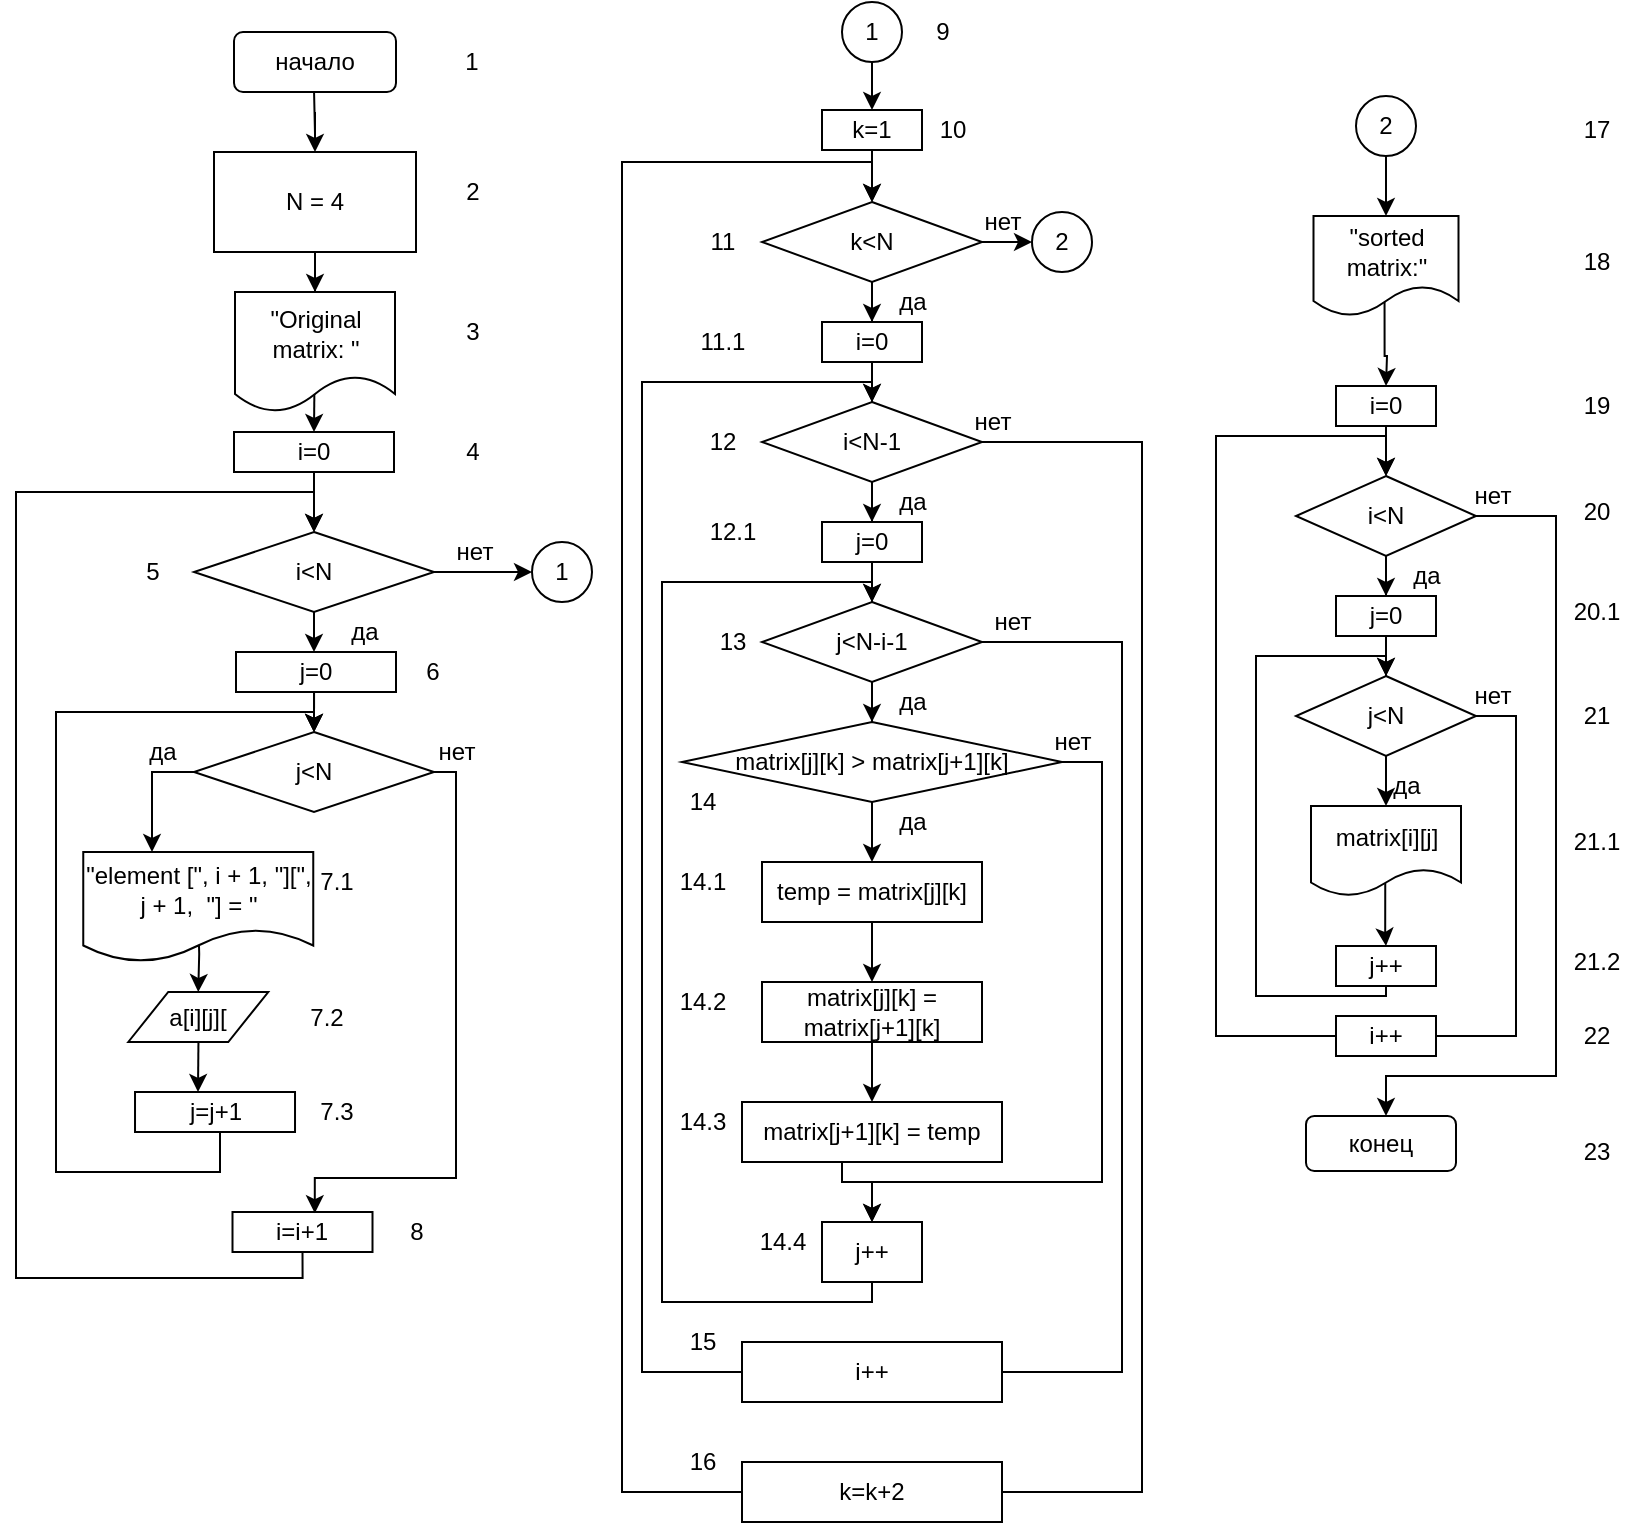<mxfile version="15.9.6" type="github">
  <diagram id="aShKJb1EcJVqntHxSxEi" name="Page-1">
    <mxGraphModel dx="924" dy="872" grid="1" gridSize="10" guides="1" tooltips="1" connect="1" arrows="1" fold="1" page="1" pageScale="1" pageWidth="827" pageHeight="1169" math="0" shadow="0">
      <root>
        <mxCell id="0" />
        <mxCell id="1" parent="0" />
        <mxCell id="8L_f6q-vc3C_Bcib5PFj-7" value="" style="edgeStyle=orthogonalEdgeStyle;rounded=0;orthogonalLoop=1;jettySize=auto;html=1;" parent="1" source="8L_f6q-vc3C_Bcib5PFj-8" target="8L_f6q-vc3C_Bcib5PFj-11" edge="1">
          <mxGeometry relative="1" as="geometry" />
        </mxCell>
        <mxCell id="8L_f6q-vc3C_Bcib5PFj-8" value="i=0" style="whiteSpace=wrap;html=1;rounded=0;" parent="1" vertex="1">
          <mxGeometry x="949" y="215" width="80" height="20" as="geometry" />
        </mxCell>
        <mxCell id="qnYledQh9NX3tpmkD9LS-4" value="" style="edgeStyle=orthogonalEdgeStyle;rounded=0;orthogonalLoop=1;jettySize=auto;html=1;" parent="1" edge="1">
          <mxGeometry relative="1" as="geometry">
            <mxPoint x="989" y="365" as="targetPoint" />
            <mxPoint x="989" y="345" as="sourcePoint" />
          </mxGeometry>
        </mxCell>
        <mxCell id="dGg0gzjNT_DizceMxnT--18" value="" style="edgeStyle=orthogonalEdgeStyle;rounded=0;orthogonalLoop=1;jettySize=auto;html=1;" parent="1" source="8L_f6q-vc3C_Bcib5PFj-11" edge="1">
          <mxGeometry relative="1" as="geometry">
            <mxPoint x="989" y="325" as="targetPoint" />
          </mxGeometry>
        </mxCell>
        <mxCell id="8L_f6q-vc3C_Bcib5PFj-11" value="i&amp;lt;N" style="rhombus;whiteSpace=wrap;html=1;rounded=0;" parent="1" vertex="1">
          <mxGeometry x="929" y="265" width="120" height="40" as="geometry" />
        </mxCell>
        <mxCell id="8L_f6q-vc3C_Bcib5PFj-13" value="" style="edgeStyle=orthogonalEdgeStyle;rounded=0;orthogonalLoop=1;jettySize=auto;html=1;entryX=0.5;entryY=0;entryDx=0;entryDy=0;startArrow=none;exitX=0.5;exitY=1;exitDx=0;exitDy=0;" parent="1" source="8L_f6q-vc3C_Bcib5PFj-18" target="8L_f6q-vc3C_Bcib5PFj-11" edge="1">
          <mxGeometry relative="1" as="geometry">
            <mxPoint x="1009" y="245" as="targetPoint" />
            <Array as="points">
              <mxPoint x="983" y="638" />
              <mxPoint x="840" y="638" />
              <mxPoint x="840" y="245" />
              <mxPoint x="989" y="245" />
            </Array>
            <mxPoint x="984" y="475" as="sourcePoint" />
          </mxGeometry>
        </mxCell>
        <mxCell id="8L_f6q-vc3C_Bcib5PFj-16" value="нет" style="text;html=1;align=center;verticalAlign=middle;resizable=0;points=[];autosize=1;strokeColor=none;fillColor=none;" parent="1" vertex="1">
          <mxGeometry x="1039.5" y="365" width="40" height="20" as="geometry" />
        </mxCell>
        <mxCell id="8L_f6q-vc3C_Bcib5PFj-18" value="i=i+1" style="rounded=0;whiteSpace=wrap;html=1;" parent="1" vertex="1">
          <mxGeometry x="948.25" y="605" width="70" height="20" as="geometry" />
        </mxCell>
        <mxCell id="8L_f6q-vc3C_Bcib5PFj-27" value="" style="edgeStyle=orthogonalEdgeStyle;rounded=0;orthogonalLoop=1;jettySize=auto;html=1;" parent="1" target="8L_f6q-vc3C_Bcib5PFj-28" edge="1">
          <mxGeometry relative="1" as="geometry">
            <mxPoint x="989.029" y="45" as="sourcePoint" />
          </mxGeometry>
        </mxCell>
        <mxCell id="ysKvt91dj6pceFcTKJD--3" value="" style="edgeStyle=orthogonalEdgeStyle;rounded=0;orthogonalLoop=1;jettySize=auto;html=1;exitX=0.496;exitY=0.839;exitDx=0;exitDy=0;exitPerimeter=0;" parent="1" source="8L_f6q-vc3C_Bcib5PFj-26" edge="1">
          <mxGeometry relative="1" as="geometry">
            <mxPoint x="989" y="215" as="targetPoint" />
          </mxGeometry>
        </mxCell>
        <mxCell id="8L_f6q-vc3C_Bcib5PFj-26" value="&quot;Original matrix: &quot;" style="shape=document;whiteSpace=wrap;html=1;boundedLbl=1;" parent="1" vertex="1">
          <mxGeometry x="949.5" y="145" width="80" height="60" as="geometry" />
        </mxCell>
        <mxCell id="ysKvt91dj6pceFcTKJD--2" value="" style="edgeStyle=orthogonalEdgeStyle;rounded=0;orthogonalLoop=1;jettySize=auto;html=1;" parent="1" source="8L_f6q-vc3C_Bcib5PFj-28" target="8L_f6q-vc3C_Bcib5PFj-26" edge="1">
          <mxGeometry relative="1" as="geometry" />
        </mxCell>
        <mxCell id="8L_f6q-vc3C_Bcib5PFj-28" value="N = 4" style="whiteSpace=wrap;html=1;" parent="1" vertex="1">
          <mxGeometry x="939" y="75" width="101" height="50" as="geometry" />
        </mxCell>
        <mxCell id="8L_f6q-vc3C_Bcib5PFj-31" value="начало" style="rounded=1;whiteSpace=wrap;html=1;" parent="1" vertex="1">
          <mxGeometry x="949" y="15" width="81" height="30" as="geometry" />
        </mxCell>
        <mxCell id="ysKvt91dj6pceFcTKJD--5" value="" style="edgeStyle=orthogonalEdgeStyle;rounded=0;orthogonalLoop=1;jettySize=auto;html=1;exitX=0.501;exitY=0.847;exitDx=0;exitDy=0;exitPerimeter=0;" parent="1" edge="1">
          <mxGeometry relative="1" as="geometry">
            <mxPoint x="931" y="545" as="targetPoint" />
            <mxPoint x="931.245" y="517.35" as="sourcePoint" />
          </mxGeometry>
        </mxCell>
        <mxCell id="qnYledQh9NX3tpmkD9LS-13" value="" style="edgeStyle=orthogonalEdgeStyle;rounded=0;orthogonalLoop=1;jettySize=auto;html=1;" parent="1" edge="1">
          <mxGeometry relative="1" as="geometry">
            <mxPoint x="989" y="365" as="targetPoint" />
            <mxPoint x="942" y="565" as="sourcePoint" />
            <Array as="points">
              <mxPoint x="942" y="585" />
              <mxPoint x="860" y="585" />
              <mxPoint x="860" y="355" />
              <mxPoint x="989" y="355" />
            </Array>
          </mxGeometry>
        </mxCell>
        <mxCell id="ysKvt91dj6pceFcTKJD--4" value="" style="edgeStyle=orthogonalEdgeStyle;rounded=0;orthogonalLoop=1;jettySize=auto;html=1;entryX=0.5;entryY=0;entryDx=0;entryDy=0;" parent="1" edge="1" target="BXylcSYM3BCcDGSy9GIC-2">
          <mxGeometry relative="1" as="geometry">
            <mxPoint x="931" y="475" as="targetPoint" />
            <mxPoint x="931.083" y="455" as="sourcePoint" />
          </mxGeometry>
        </mxCell>
        <mxCell id="8L_f6q-vc3C_Bcib5PFj-38" value="да" style="text;html=1;align=center;verticalAlign=middle;resizable=0;points=[];autosize=1;strokeColor=none;fillColor=none;" parent="1" vertex="1">
          <mxGeometry x="999" y="305" width="30" height="20" as="geometry" />
        </mxCell>
        <mxCell id="qnYledQh9NX3tpmkD9LS-12" value="" style="edgeStyle=orthogonalEdgeStyle;rounded=0;orthogonalLoop=1;jettySize=auto;html=1;entryX=0.5;entryY=0;entryDx=0;entryDy=0;entryPerimeter=0;" parent="1" target="qnYledQh9NX3tpmkD9LS-6" edge="1">
          <mxGeometry relative="1" as="geometry">
            <mxPoint x="989.029" y="345" as="sourcePoint" />
          </mxGeometry>
        </mxCell>
        <mxCell id="qnYledQh9NX3tpmkD9LS-7" value="" style="edgeStyle=orthogonalEdgeStyle;rounded=0;orthogonalLoop=1;jettySize=auto;html=1;" parent="1" source="qnYledQh9NX3tpmkD9LS-6" edge="1">
          <mxGeometry relative="1" as="geometry">
            <mxPoint x="908" y="425" as="targetPoint" />
            <Array as="points">
              <mxPoint x="908" y="385" />
              <mxPoint x="908" y="425" />
            </Array>
          </mxGeometry>
        </mxCell>
        <mxCell id="qnYledQh9NX3tpmkD9LS-11" value="" style="edgeStyle=orthogonalEdgeStyle;rounded=0;orthogonalLoop=1;jettySize=auto;html=1;exitX=1;exitY=0.5;exitDx=0;exitDy=0;entryX=0.588;entryY=0.03;entryDx=0;entryDy=0;entryPerimeter=0;" parent="1" source="qnYledQh9NX3tpmkD9LS-6" target="8L_f6q-vc3C_Bcib5PFj-18" edge="1">
          <mxGeometry relative="1" as="geometry">
            <mxPoint x="989" y="601" as="targetPoint" />
            <Array as="points">
              <mxPoint x="1060" y="385" />
              <mxPoint x="1060" y="588" />
              <mxPoint x="989" y="588" />
            </Array>
          </mxGeometry>
        </mxCell>
        <mxCell id="qnYledQh9NX3tpmkD9LS-6" value="j&amp;lt;N" style="rhombus;whiteSpace=wrap;html=1;rounded=0;" parent="1" vertex="1">
          <mxGeometry x="929" y="365" width="120" height="40" as="geometry" />
        </mxCell>
        <mxCell id="qnYledQh9NX3tpmkD9LS-9" value="да" style="text;html=1;align=center;verticalAlign=middle;resizable=0;points=[];autosize=1;strokeColor=none;fillColor=none;" parent="1" vertex="1">
          <mxGeometry x="898.38" y="365" width="30" height="20" as="geometry" />
        </mxCell>
        <mxCell id="qnYledQh9NX3tpmkD9LS-15" value="" style="edgeStyle=orthogonalEdgeStyle;rounded=0;orthogonalLoop=1;jettySize=auto;html=1;exitX=1;exitY=0.5;exitDx=0;exitDy=0;" parent="1" source="8L_f6q-vc3C_Bcib5PFj-11" edge="1">
          <mxGeometry relative="1" as="geometry">
            <mxPoint x="1098" y="285" as="targetPoint" />
          </mxGeometry>
        </mxCell>
        <mxCell id="qnYledQh9NX3tpmkD9LS-10" value="нет" style="text;html=1;align=center;verticalAlign=middle;resizable=0;points=[];autosize=1;strokeColor=none;fillColor=none;" parent="1" vertex="1">
          <mxGeometry x="1049" y="265" width="40" height="20" as="geometry" />
        </mxCell>
        <mxCell id="qnYledQh9NX3tpmkD9LS-17" value="1" style="ellipse;whiteSpace=wrap;html=1;aspect=fixed;" parent="1" vertex="1">
          <mxGeometry x="1098" y="270" width="30" height="30" as="geometry" />
        </mxCell>
        <mxCell id="qnYledQh9NX3tpmkD9LS-32" value="j=j+1" style="whiteSpace=wrap;html=1;" parent="1" vertex="1">
          <mxGeometry x="899.51" y="545" width="80" height="20" as="geometry" />
        </mxCell>
        <mxCell id="IL574nIS1ITczs5gziKt-34" value="" style="edgeStyle=orthogonalEdgeStyle;rounded=0;orthogonalLoop=1;jettySize=auto;html=1;entryX=0.5;entryY=0;entryDx=0;entryDy=0;" parent="1" edge="1">
          <mxGeometry relative="1" as="geometry">
            <mxPoint x="1003.51" y="863" as="targetPoint" />
            <Array as="points">
              <mxPoint x="1003.51" y="1100" />
              <mxPoint x="871.51" y="1100" />
              <mxPoint x="871.51" y="840" />
              <mxPoint x="1003.51" y="840" />
            </Array>
          </mxGeometry>
        </mxCell>
        <mxCell id="dGg0gzjNT_DizceMxnT--4" value="1" style="text;html=1;strokeColor=none;fillColor=none;align=center;verticalAlign=middle;whiteSpace=wrap;rounded=0;" parent="1" vertex="1">
          <mxGeometry x="1038" y="15" width="60" height="30" as="geometry" />
        </mxCell>
        <mxCell id="dGg0gzjNT_DizceMxnT--5" value="2" style="text;html=1;align=center;verticalAlign=middle;resizable=0;points=[];autosize=1;strokeColor=none;fillColor=none;" parent="1" vertex="1">
          <mxGeometry x="1058" y="85" width="20" height="20" as="geometry" />
        </mxCell>
        <mxCell id="dGg0gzjNT_DizceMxnT--6" value="3" style="text;html=1;align=center;verticalAlign=middle;resizable=0;points=[];autosize=1;strokeColor=none;fillColor=none;" parent="1" vertex="1">
          <mxGeometry x="1058" y="155" width="20" height="20" as="geometry" />
        </mxCell>
        <mxCell id="dGg0gzjNT_DizceMxnT--7" value="4" style="text;html=1;align=center;verticalAlign=middle;resizable=0;points=[];autosize=1;strokeColor=none;fillColor=none;" parent="1" vertex="1">
          <mxGeometry x="1058" y="215" width="20" height="20" as="geometry" />
        </mxCell>
        <mxCell id="dGg0gzjNT_DizceMxnT--8" value="5" style="text;html=1;align=center;verticalAlign=middle;resizable=0;points=[];autosize=1;strokeColor=none;fillColor=none;" parent="1" vertex="1">
          <mxGeometry x="898.38" y="275" width="20" height="20" as="geometry" />
        </mxCell>
        <mxCell id="dGg0gzjNT_DizceMxnT--9" value="6" style="text;html=1;align=center;verticalAlign=middle;resizable=0;points=[];autosize=1;strokeColor=none;fillColor=none;" parent="1" vertex="1">
          <mxGeometry x="1038" y="325" width="20" height="20" as="geometry" />
        </mxCell>
        <mxCell id="dGg0gzjNT_DizceMxnT--10" value="7.1" style="text;html=1;align=center;verticalAlign=middle;resizable=0;points=[];autosize=1;strokeColor=none;fillColor=none;" parent="1" vertex="1">
          <mxGeometry x="985" y="430" width="30" height="20" as="geometry" />
        </mxCell>
        <mxCell id="dGg0gzjNT_DizceMxnT--11" value="7.2" style="text;html=1;align=center;verticalAlign=middle;resizable=0;points=[];autosize=1;strokeColor=none;fillColor=none;" parent="1" vertex="1">
          <mxGeometry x="979.51" y="497.5" width="30" height="20" as="geometry" />
        </mxCell>
        <mxCell id="dGg0gzjNT_DizceMxnT--12" value="7.3" style="text;html=1;align=center;verticalAlign=middle;resizable=0;points=[];autosize=1;strokeColor=none;fillColor=none;" parent="1" vertex="1">
          <mxGeometry x="985" y="545" width="30" height="20" as="geometry" />
        </mxCell>
        <mxCell id="dGg0gzjNT_DizceMxnT--15" value="8" style="text;html=1;align=center;verticalAlign=middle;resizable=0;points=[];autosize=1;strokeColor=none;fillColor=none;" parent="1" vertex="1">
          <mxGeometry x="1030" y="605" width="20" height="20" as="geometry" />
        </mxCell>
        <mxCell id="dGg0gzjNT_DizceMxnT--17" value="j=0" style="whiteSpace=wrap;html=1;rounded=0;" parent="1" vertex="1">
          <mxGeometry x="950" y="325" width="80" height="20" as="geometry" />
        </mxCell>
        <mxCell id="wO3dEOBaHigZstkqX0X5-5" value="" style="edgeStyle=orthogonalEdgeStyle;rounded=0;orthogonalLoop=1;jettySize=auto;html=1;" parent="1" source="wO3dEOBaHigZstkqX0X5-1" target="wO3dEOBaHigZstkqX0X5-4" edge="1">
          <mxGeometry relative="1" as="geometry" />
        </mxCell>
        <mxCell id="wO3dEOBaHigZstkqX0X5-1" value="k=1" style="whiteSpace=wrap;html=1;direction=west;" parent="1" vertex="1">
          <mxGeometry x="1243" y="54" width="50" height="20" as="geometry" />
        </mxCell>
        <mxCell id="wO3dEOBaHigZstkqX0X5-3" value="" style="edgeStyle=orthogonalEdgeStyle;rounded=0;orthogonalLoop=1;jettySize=auto;html=1;" parent="1" source="wO3dEOBaHigZstkqX0X5-2" target="wO3dEOBaHigZstkqX0X5-1" edge="1">
          <mxGeometry relative="1" as="geometry" />
        </mxCell>
        <mxCell id="wO3dEOBaHigZstkqX0X5-2" value="1" style="ellipse;whiteSpace=wrap;html=1;aspect=fixed;" parent="1" vertex="1">
          <mxGeometry x="1253" width="30" height="30" as="geometry" />
        </mxCell>
        <mxCell id="wO3dEOBaHigZstkqX0X5-7" value="" style="edgeStyle=orthogonalEdgeStyle;rounded=0;orthogonalLoop=1;jettySize=auto;html=1;entryX=0.5;entryY=1;entryDx=0;entryDy=0;" parent="1" source="wO3dEOBaHigZstkqX0X5-4" target="wO3dEOBaHigZstkqX0X5-8" edge="1">
          <mxGeometry relative="1" as="geometry">
            <mxPoint x="1268" y="210" as="targetPoint" />
          </mxGeometry>
        </mxCell>
        <mxCell id="wO3dEOBaHigZstkqX0X5-32" style="edgeStyle=orthogonalEdgeStyle;rounded=0;orthogonalLoop=1;jettySize=auto;html=1;startArrow=none;" parent="1" source="wO3dEOBaHigZstkqX0X5-33" edge="1">
          <mxGeometry relative="1" as="geometry">
            <mxPoint x="1268" y="100" as="targetPoint" />
            <Array as="points">
              <mxPoint x="1143" y="745" />
              <mxPoint x="1143" y="80" />
              <mxPoint x="1268" y="80" />
            </Array>
          </mxGeometry>
        </mxCell>
        <mxCell id="wO3dEOBaHigZstkqX0X5-44" value="" style="edgeStyle=orthogonalEdgeStyle;rounded=0;orthogonalLoop=1;jettySize=auto;html=1;" parent="1" source="wO3dEOBaHigZstkqX0X5-4" edge="1">
          <mxGeometry relative="1" as="geometry">
            <mxPoint x="1348" y="120" as="targetPoint" />
          </mxGeometry>
        </mxCell>
        <mxCell id="wO3dEOBaHigZstkqX0X5-4" value="k&amp;lt;N" style="rhombus;whiteSpace=wrap;html=1;" parent="1" vertex="1">
          <mxGeometry x="1213" y="100" width="110" height="40" as="geometry" />
        </mxCell>
        <mxCell id="wO3dEOBaHigZstkqX0X5-11" value="" style="edgeStyle=orthogonalEdgeStyle;rounded=0;orthogonalLoop=1;jettySize=auto;html=1;entryX=0.5;entryY=0;entryDx=0;entryDy=0;" parent="1" source="wO3dEOBaHigZstkqX0X5-8" target="wO3dEOBaHigZstkqX0X5-10" edge="1">
          <mxGeometry relative="1" as="geometry">
            <mxPoint x="1268" y="220" as="targetPoint" />
          </mxGeometry>
        </mxCell>
        <mxCell id="wO3dEOBaHigZstkqX0X5-8" value="i=0" style="whiteSpace=wrap;html=1;direction=west;" parent="1" vertex="1">
          <mxGeometry x="1243" y="160" width="50" height="20" as="geometry" />
        </mxCell>
        <mxCell id="wO3dEOBaHigZstkqX0X5-13" value="" style="edgeStyle=orthogonalEdgeStyle;rounded=0;orthogonalLoop=1;jettySize=auto;html=1;" parent="1" source="wO3dEOBaHigZstkqX0X5-10" target="wO3dEOBaHigZstkqX0X5-12" edge="1">
          <mxGeometry relative="1" as="geometry" />
        </mxCell>
        <mxCell id="wO3dEOBaHigZstkqX0X5-29" style="edgeStyle=orthogonalEdgeStyle;rounded=0;orthogonalLoop=1;jettySize=auto;html=1;startArrow=none;" parent="1" source="wO3dEOBaHigZstkqX0X5-30" edge="1">
          <mxGeometry relative="1" as="geometry">
            <mxPoint x="1268" y="200" as="targetPoint" />
            <Array as="points">
              <mxPoint x="1153" y="685" />
              <mxPoint x="1153" y="190" />
              <mxPoint x="1268" y="190" />
            </Array>
          </mxGeometry>
        </mxCell>
        <mxCell id="wO3dEOBaHigZstkqX0X5-10" value="i&amp;lt;N-1" style="rhombus;whiteSpace=wrap;html=1;" parent="1" vertex="1">
          <mxGeometry x="1213" y="200" width="110" height="40" as="geometry" />
        </mxCell>
        <mxCell id="wO3dEOBaHigZstkqX0X5-15" value="" style="edgeStyle=orthogonalEdgeStyle;rounded=0;orthogonalLoop=1;jettySize=auto;html=1;" parent="1" source="wO3dEOBaHigZstkqX0X5-12" target="wO3dEOBaHigZstkqX0X5-14" edge="1">
          <mxGeometry relative="1" as="geometry" />
        </mxCell>
        <mxCell id="wO3dEOBaHigZstkqX0X5-12" value="j=0" style="whiteSpace=wrap;html=1;" parent="1" vertex="1">
          <mxGeometry x="1243" y="260" width="50" height="20" as="geometry" />
        </mxCell>
        <mxCell id="wO3dEOBaHigZstkqX0X5-17" value="" style="edgeStyle=orthogonalEdgeStyle;rounded=0;orthogonalLoop=1;jettySize=auto;html=1;" parent="1" source="wO3dEOBaHigZstkqX0X5-14" target="wO3dEOBaHigZstkqX0X5-16" edge="1">
          <mxGeometry relative="1" as="geometry" />
        </mxCell>
        <mxCell id="wO3dEOBaHigZstkqX0X5-14" value="j&amp;lt;N-i-1" style="rhombus;whiteSpace=wrap;html=1;" parent="1" vertex="1">
          <mxGeometry x="1213" y="300" width="110" height="40" as="geometry" />
        </mxCell>
        <mxCell id="wO3dEOBaHigZstkqX0X5-19" value="" style="edgeStyle=orthogonalEdgeStyle;rounded=0;orthogonalLoop=1;jettySize=auto;html=1;" parent="1" source="wO3dEOBaHigZstkqX0X5-16" target="wO3dEOBaHigZstkqX0X5-18" edge="1">
          <mxGeometry relative="1" as="geometry" />
        </mxCell>
        <mxCell id="wO3dEOBaHigZstkqX0X5-39" style="edgeStyle=orthogonalEdgeStyle;rounded=0;orthogonalLoop=1;jettySize=auto;html=1;entryX=0.5;entryY=0;entryDx=0;entryDy=0;" parent="1" source="wO3dEOBaHigZstkqX0X5-16" target="wO3dEOBaHigZstkqX0X5-27" edge="1">
          <mxGeometry relative="1" as="geometry">
            <mxPoint x="1268" y="600" as="targetPoint" />
            <Array as="points">
              <mxPoint x="1383" y="380" />
              <mxPoint x="1383" y="590" />
              <mxPoint x="1268" y="590" />
            </Array>
          </mxGeometry>
        </mxCell>
        <mxCell id="wO3dEOBaHigZstkqX0X5-16" value="matrix[j][k] &amp;gt; matrix[j+1][k]" style="rhombus;whiteSpace=wrap;html=1;" parent="1" vertex="1">
          <mxGeometry x="1173" y="360" width="190" height="40" as="geometry" />
        </mxCell>
        <mxCell id="wO3dEOBaHigZstkqX0X5-21" value="" style="edgeStyle=orthogonalEdgeStyle;rounded=0;orthogonalLoop=1;jettySize=auto;html=1;" parent="1" source="wO3dEOBaHigZstkqX0X5-18" target="wO3dEOBaHigZstkqX0X5-20" edge="1">
          <mxGeometry relative="1" as="geometry" />
        </mxCell>
        <mxCell id="wO3dEOBaHigZstkqX0X5-18" value="temp = matrix[j][k]" style="whiteSpace=wrap;html=1;" parent="1" vertex="1">
          <mxGeometry x="1213" y="430" width="110" height="30" as="geometry" />
        </mxCell>
        <mxCell id="wO3dEOBaHigZstkqX0X5-23" value="" style="edgeStyle=orthogonalEdgeStyle;rounded=0;orthogonalLoop=1;jettySize=auto;html=1;" parent="1" source="wO3dEOBaHigZstkqX0X5-20" target="wO3dEOBaHigZstkqX0X5-22" edge="1">
          <mxGeometry relative="1" as="geometry" />
        </mxCell>
        <mxCell id="wO3dEOBaHigZstkqX0X5-20" value="matrix[j][k] = matrix[j+1][k]" style="whiteSpace=wrap;html=1;" parent="1" vertex="1">
          <mxGeometry x="1213" y="490" width="110" height="30" as="geometry" />
        </mxCell>
        <mxCell id="wO3dEOBaHigZstkqX0X5-25" value="" style="edgeStyle=orthogonalEdgeStyle;rounded=0;orthogonalLoop=1;jettySize=auto;html=1;entryX=0.5;entryY=0;entryDx=0;entryDy=0;" parent="1" target="wO3dEOBaHigZstkqX0X5-14" edge="1">
          <mxGeometry relative="1" as="geometry">
            <mxPoint x="1268" y="640" as="sourcePoint" />
            <mxPoint x="1113" y="290" as="targetPoint" />
            <Array as="points">
              <mxPoint x="1268" y="650" />
              <mxPoint x="1163" y="650" />
              <mxPoint x="1163" y="290" />
              <mxPoint x="1268" y="290" />
            </Array>
          </mxGeometry>
        </mxCell>
        <mxCell id="wO3dEOBaHigZstkqX0X5-28" value="" style="edgeStyle=orthogonalEdgeStyle;rounded=0;orthogonalLoop=1;jettySize=auto;html=1;" parent="1" source="wO3dEOBaHigZstkqX0X5-22" target="wO3dEOBaHigZstkqX0X5-27" edge="1">
          <mxGeometry relative="1" as="geometry">
            <Array as="points">
              <mxPoint x="1253" y="590" />
              <mxPoint x="1268" y="590" />
            </Array>
          </mxGeometry>
        </mxCell>
        <mxCell id="wO3dEOBaHigZstkqX0X5-22" value="matrix[j+1][k] = temp" style="whiteSpace=wrap;html=1;" parent="1" vertex="1">
          <mxGeometry x="1203" y="550" width="130" height="30" as="geometry" />
        </mxCell>
        <mxCell id="wO3dEOBaHigZstkqX0X5-27" value="j++" style="whiteSpace=wrap;html=1;" parent="1" vertex="1">
          <mxGeometry x="1243" y="610" width="50" height="30" as="geometry" />
        </mxCell>
        <mxCell id="wO3dEOBaHigZstkqX0X5-30" value="i++" style="whiteSpace=wrap;html=1;" parent="1" vertex="1">
          <mxGeometry x="1203" y="670" width="130" height="30" as="geometry" />
        </mxCell>
        <mxCell id="wO3dEOBaHigZstkqX0X5-31" value="" style="edgeStyle=orthogonalEdgeStyle;rounded=0;orthogonalLoop=1;jettySize=auto;html=1;endArrow=none;entryX=1;entryY=0.5;entryDx=0;entryDy=0;" parent="1" target="wO3dEOBaHigZstkqX0X5-30" edge="1">
          <mxGeometry relative="1" as="geometry">
            <mxPoint x="1268" y="160" as="targetPoint" />
            <mxPoint x="1323" y="320" as="sourcePoint" />
            <Array as="points">
              <mxPoint x="1393" y="320" />
              <mxPoint x="1393" y="685" />
            </Array>
          </mxGeometry>
        </mxCell>
        <mxCell id="wO3dEOBaHigZstkqX0X5-33" value="k=k+2" style="whiteSpace=wrap;html=1;" parent="1" vertex="1">
          <mxGeometry x="1203" y="730" width="130" height="30" as="geometry" />
        </mxCell>
        <mxCell id="wO3dEOBaHigZstkqX0X5-34" value="" style="edgeStyle=orthogonalEdgeStyle;rounded=0;orthogonalLoop=1;jettySize=auto;html=1;endArrow=none;entryX=1;entryY=0.5;entryDx=0;entryDy=0;" parent="1" target="wO3dEOBaHigZstkqX0X5-33" edge="1">
          <mxGeometry relative="1" as="geometry">
            <mxPoint x="1268" y="100" as="targetPoint" />
            <mxPoint x="1323" y="220" as="sourcePoint" />
            <Array as="points">
              <mxPoint x="1403" y="220" />
              <mxPoint x="1403" y="745" />
            </Array>
          </mxGeometry>
        </mxCell>
        <mxCell id="wO3dEOBaHigZstkqX0X5-35" value="да" style="text;html=1;align=center;verticalAlign=middle;resizable=0;points=[];autosize=1;strokeColor=none;fillColor=none;" parent="1" vertex="1">
          <mxGeometry x="1273" y="140" width="30" height="20" as="geometry" />
        </mxCell>
        <mxCell id="wO3dEOBaHigZstkqX0X5-36" value="да" style="text;html=1;align=center;verticalAlign=middle;resizable=0;points=[];autosize=1;strokeColor=none;fillColor=none;" parent="1" vertex="1">
          <mxGeometry x="1273" y="340" width="30" height="20" as="geometry" />
        </mxCell>
        <mxCell id="wO3dEOBaHigZstkqX0X5-37" value="да" style="text;html=1;align=center;verticalAlign=middle;resizable=0;points=[];autosize=1;strokeColor=none;fillColor=none;" parent="1" vertex="1">
          <mxGeometry x="1273" y="240" width="30" height="20" as="geometry" />
        </mxCell>
        <mxCell id="wO3dEOBaHigZstkqX0X5-38" value="да" style="text;html=1;align=center;verticalAlign=middle;resizable=0;points=[];autosize=1;strokeColor=none;fillColor=none;" parent="1" vertex="1">
          <mxGeometry x="1273" y="400" width="30" height="20" as="geometry" />
        </mxCell>
        <mxCell id="wO3dEOBaHigZstkqX0X5-40" value="нет" style="text;html=1;align=center;verticalAlign=middle;resizable=0;points=[];autosize=1;strokeColor=none;fillColor=none;" parent="1" vertex="1">
          <mxGeometry x="1353" y="360" width="30" height="20" as="geometry" />
        </mxCell>
        <mxCell id="wO3dEOBaHigZstkqX0X5-41" value="нет" style="text;html=1;align=center;verticalAlign=middle;resizable=0;points=[];autosize=1;strokeColor=none;fillColor=none;" parent="1" vertex="1">
          <mxGeometry x="1323" y="300" width="30" height="20" as="geometry" />
        </mxCell>
        <mxCell id="wO3dEOBaHigZstkqX0X5-42" value="нет" style="text;html=1;align=center;verticalAlign=middle;resizable=0;points=[];autosize=1;strokeColor=none;fillColor=none;" parent="1" vertex="1">
          <mxGeometry x="1313" y="200" width="30" height="20" as="geometry" />
        </mxCell>
        <mxCell id="wO3dEOBaHigZstkqX0X5-45" value="нет" style="text;html=1;align=center;verticalAlign=middle;resizable=0;points=[];autosize=1;strokeColor=none;fillColor=none;" parent="1" vertex="1">
          <mxGeometry x="1318" y="100" width="30" height="20" as="geometry" />
        </mxCell>
        <mxCell id="wO3dEOBaHigZstkqX0X5-46" value="9" style="text;html=1;align=center;verticalAlign=middle;resizable=0;points=[];autosize=1;strokeColor=none;fillColor=none;" parent="1" vertex="1">
          <mxGeometry x="1293" y="5" width="20" height="20" as="geometry" />
        </mxCell>
        <mxCell id="wO3dEOBaHigZstkqX0X5-47" value="10" style="text;html=1;align=center;verticalAlign=middle;resizable=0;points=[];autosize=1;strokeColor=none;fillColor=none;" parent="1" vertex="1">
          <mxGeometry x="1293" y="54" width="30" height="20" as="geometry" />
        </mxCell>
        <mxCell id="wO3dEOBaHigZstkqX0X5-48" value="11" style="text;html=1;align=center;verticalAlign=middle;resizable=0;points=[];autosize=1;strokeColor=none;fillColor=none;" parent="1" vertex="1">
          <mxGeometry x="1178" y="110" width="30" height="20" as="geometry" />
        </mxCell>
        <mxCell id="wO3dEOBaHigZstkqX0X5-49" value="11.1" style="text;html=1;align=center;verticalAlign=middle;resizable=0;points=[];autosize=1;strokeColor=none;fillColor=none;" parent="1" vertex="1">
          <mxGeometry x="1173" y="160" width="40" height="20" as="geometry" />
        </mxCell>
        <mxCell id="wO3dEOBaHigZstkqX0X5-50" value="12" style="text;html=1;align=center;verticalAlign=middle;resizable=0;points=[];autosize=1;strokeColor=none;fillColor=none;" parent="1" vertex="1">
          <mxGeometry x="1178" y="210" width="30" height="20" as="geometry" />
        </mxCell>
        <mxCell id="wO3dEOBaHigZstkqX0X5-51" value="12.1" style="text;html=1;align=center;verticalAlign=middle;resizable=0;points=[];autosize=1;strokeColor=none;fillColor=none;" parent="1" vertex="1">
          <mxGeometry x="1178" y="255" width="40" height="20" as="geometry" />
        </mxCell>
        <mxCell id="wO3dEOBaHigZstkqX0X5-52" value="13" style="text;html=1;align=center;verticalAlign=middle;resizable=0;points=[];autosize=1;strokeColor=none;fillColor=none;" parent="1" vertex="1">
          <mxGeometry x="1183" y="310" width="30" height="20" as="geometry" />
        </mxCell>
        <mxCell id="wO3dEOBaHigZstkqX0X5-53" value="14" style="text;html=1;align=center;verticalAlign=middle;resizable=0;points=[];autosize=1;strokeColor=none;fillColor=none;" parent="1" vertex="1">
          <mxGeometry x="1168" y="390" width="30" height="20" as="geometry" />
        </mxCell>
        <mxCell id="wO3dEOBaHigZstkqX0X5-54" value="14.1" style="text;html=1;align=center;verticalAlign=middle;resizable=0;points=[];autosize=1;strokeColor=none;fillColor=none;" parent="1" vertex="1">
          <mxGeometry x="1163" y="430" width="40" height="20" as="geometry" />
        </mxCell>
        <mxCell id="wO3dEOBaHigZstkqX0X5-55" value="14.2" style="text;html=1;align=center;verticalAlign=middle;resizable=0;points=[];autosize=1;strokeColor=none;fillColor=none;" parent="1" vertex="1">
          <mxGeometry x="1163" y="490" width="40" height="20" as="geometry" />
        </mxCell>
        <mxCell id="wO3dEOBaHigZstkqX0X5-56" value="14.3" style="text;html=1;align=center;verticalAlign=middle;resizable=0;points=[];autosize=1;strokeColor=none;fillColor=none;" parent="1" vertex="1">
          <mxGeometry x="1163" y="550" width="40" height="20" as="geometry" />
        </mxCell>
        <mxCell id="wO3dEOBaHigZstkqX0X5-57" value="14.4" style="text;html=1;align=center;verticalAlign=middle;resizable=0;points=[];autosize=1;strokeColor=none;fillColor=none;" parent="1" vertex="1">
          <mxGeometry x="1203" y="610" width="40" height="20" as="geometry" />
        </mxCell>
        <mxCell id="wO3dEOBaHigZstkqX0X5-58" value="15" style="text;html=1;align=center;verticalAlign=middle;resizable=0;points=[];autosize=1;strokeColor=none;fillColor=none;" parent="1" vertex="1">
          <mxGeometry x="1168" y="660" width="30" height="20" as="geometry" />
        </mxCell>
        <mxCell id="wO3dEOBaHigZstkqX0X5-59" value="16" style="text;html=1;align=center;verticalAlign=middle;resizable=0;points=[];autosize=1;strokeColor=none;fillColor=none;" parent="1" vertex="1">
          <mxGeometry x="1168" y="720" width="30" height="20" as="geometry" />
        </mxCell>
        <mxCell id="wO3dEOBaHigZstkqX0X5-62" value="2" style="ellipse;whiteSpace=wrap;html=1;aspect=fixed;" parent="1" vertex="1">
          <mxGeometry x="1348" y="105" width="30" height="30" as="geometry" />
        </mxCell>
        <mxCell id="wO3dEOBaHigZstkqX0X5-65" value="" style="edgeStyle=orthogonalEdgeStyle;rounded=0;orthogonalLoop=1;jettySize=auto;html=1;entryX=0.5;entryY=0;entryDx=0;entryDy=0;" parent="1" source="wO3dEOBaHigZstkqX0X5-63" target="wO3dEOBaHigZstkqX0X5-66" edge="1">
          <mxGeometry relative="1" as="geometry">
            <mxPoint x="1525" y="142" as="targetPoint" />
          </mxGeometry>
        </mxCell>
        <mxCell id="wO3dEOBaHigZstkqX0X5-63" value="2" style="ellipse;whiteSpace=wrap;html=1;aspect=fixed;" parent="1" vertex="1">
          <mxGeometry x="1510" y="47" width="30" height="30" as="geometry" />
        </mxCell>
        <mxCell id="wO3dEOBaHigZstkqX0X5-68" value="" style="edgeStyle=orthogonalEdgeStyle;rounded=0;orthogonalLoop=1;jettySize=auto;html=1;exitX=0.49;exitY=0.843;exitDx=0;exitDy=0;exitPerimeter=0;" parent="1" source="wO3dEOBaHigZstkqX0X5-66" edge="1">
          <mxGeometry relative="1" as="geometry">
            <mxPoint x="1525" y="192" as="targetPoint" />
          </mxGeometry>
        </mxCell>
        <mxCell id="wO3dEOBaHigZstkqX0X5-66" value="&quot;sorted matrix:&quot;" style="shape=document;whiteSpace=wrap;html=1;boundedLbl=1;" parent="1" vertex="1">
          <mxGeometry x="1488.75" y="107" width="72.5" height="50" as="geometry" />
        </mxCell>
        <mxCell id="wO3dEOBaHigZstkqX0X5-71" value="" style="edgeStyle=orthogonalEdgeStyle;rounded=0;orthogonalLoop=1;jettySize=auto;html=1;" parent="1" source="wO3dEOBaHigZstkqX0X5-69" target="wO3dEOBaHigZstkqX0X5-70" edge="1">
          <mxGeometry relative="1" as="geometry" />
        </mxCell>
        <mxCell id="wO3dEOBaHigZstkqX0X5-69" value="i=0" style="whiteSpace=wrap;html=1;direction=west;" parent="1" vertex="1">
          <mxGeometry x="1500" y="192" width="50" height="20" as="geometry" />
        </mxCell>
        <mxCell id="wO3dEOBaHigZstkqX0X5-73" value="" style="edgeStyle=orthogonalEdgeStyle;rounded=0;orthogonalLoop=1;jettySize=auto;html=1;entryX=0.5;entryY=1;entryDx=0;entryDy=0;" parent="1" source="wO3dEOBaHigZstkqX0X5-70" target="wO3dEOBaHigZstkqX0X5-74" edge="1">
          <mxGeometry relative="1" as="geometry">
            <mxPoint x="1525" y="347" as="targetPoint" />
          </mxGeometry>
        </mxCell>
        <mxCell id="wO3dEOBaHigZstkqX0X5-80" style="edgeStyle=orthogonalEdgeStyle;rounded=0;orthogonalLoop=1;jettySize=auto;html=1;" parent="1" source="wO3dEOBaHigZstkqX0X5-70" target="wO3dEOBaHigZstkqX0X5-91" edge="1">
          <mxGeometry relative="1" as="geometry">
            <mxPoint x="1530" y="587" as="targetPoint" />
            <Array as="points">
              <mxPoint x="1610" y="257" />
              <mxPoint x="1610" y="537" />
              <mxPoint x="1525" y="537" />
            </Array>
          </mxGeometry>
        </mxCell>
        <mxCell id="wO3dEOBaHigZstkqX0X5-70" value="i&amp;lt;N" style="rhombus;whiteSpace=wrap;html=1;" parent="1" vertex="1">
          <mxGeometry x="1480" y="237" width="90" height="40" as="geometry" />
        </mxCell>
        <mxCell id="wO3dEOBaHigZstkqX0X5-77" value="" style="edgeStyle=orthogonalEdgeStyle;rounded=0;orthogonalLoop=1;jettySize=auto;html=1;" parent="1" source="wO3dEOBaHigZstkqX0X5-74" target="wO3dEOBaHigZstkqX0X5-76" edge="1">
          <mxGeometry relative="1" as="geometry" />
        </mxCell>
        <mxCell id="wO3dEOBaHigZstkqX0X5-74" value="j=0" style="whiteSpace=wrap;html=1;direction=west;" parent="1" vertex="1">
          <mxGeometry x="1500" y="297" width="50" height="20" as="geometry" />
        </mxCell>
        <mxCell id="wO3dEOBaHigZstkqX0X5-79" value="" style="edgeStyle=orthogonalEdgeStyle;rounded=0;orthogonalLoop=1;jettySize=auto;html=1;" parent="1" source="wO3dEOBaHigZstkqX0X5-76" target="wO3dEOBaHigZstkqX0X5-78" edge="1">
          <mxGeometry relative="1" as="geometry" />
        </mxCell>
        <mxCell id="wO3dEOBaHigZstkqX0X5-81" style="edgeStyle=orthogonalEdgeStyle;rounded=0;orthogonalLoop=1;jettySize=auto;html=1;entryX=0.5;entryY=0;entryDx=0;entryDy=0;startArrow=none;" parent="1" source="wO3dEOBaHigZstkqX0X5-89" target="wO3dEOBaHigZstkqX0X5-70" edge="1">
          <mxGeometry relative="1" as="geometry">
            <mxPoint x="1550" y="227" as="targetPoint" />
            <Array as="points">
              <mxPoint x="1440" y="517" />
              <mxPoint x="1440" y="217" />
              <mxPoint x="1525" y="217" />
            </Array>
          </mxGeometry>
        </mxCell>
        <mxCell id="wO3dEOBaHigZstkqX0X5-76" value="j&amp;lt;N" style="rhombus;whiteSpace=wrap;html=1;" parent="1" vertex="1">
          <mxGeometry x="1480" y="337" width="90" height="40" as="geometry" />
        </mxCell>
        <mxCell id="wO3dEOBaHigZstkqX0X5-82" style="edgeStyle=orthogonalEdgeStyle;rounded=0;orthogonalLoop=1;jettySize=auto;html=1;entryX=0.5;entryY=0;entryDx=0;entryDy=0;exitX=0.5;exitY=1;exitDx=0;exitDy=0;" parent="1" source="wO3dEOBaHigZstkqX0X5-83" target="wO3dEOBaHigZstkqX0X5-76" edge="1">
          <mxGeometry relative="1" as="geometry">
            <mxPoint x="1525" y="297" as="targetPoint" />
            <mxPoint x="1525" y="497" as="sourcePoint" />
            <Array as="points">
              <mxPoint x="1525" y="497" />
              <mxPoint x="1460" y="497" />
              <mxPoint x="1460" y="327" />
              <mxPoint x="1525" y="327" />
            </Array>
          </mxGeometry>
        </mxCell>
        <mxCell id="wO3dEOBaHigZstkqX0X5-84" value="" style="edgeStyle=orthogonalEdgeStyle;rounded=0;orthogonalLoop=1;jettySize=auto;html=1;exitX=0.495;exitY=0.853;exitDx=0;exitDy=0;exitPerimeter=0;" parent="1" source="wO3dEOBaHigZstkqX0X5-78" target="wO3dEOBaHigZstkqX0X5-83" edge="1">
          <mxGeometry relative="1" as="geometry" />
        </mxCell>
        <mxCell id="wO3dEOBaHigZstkqX0X5-78" value="matrix[i][j]" style="shape=document;whiteSpace=wrap;html=1;boundedLbl=1;" parent="1" vertex="1">
          <mxGeometry x="1487.5" y="402" width="75" height="45" as="geometry" />
        </mxCell>
        <mxCell id="wO3dEOBaHigZstkqX0X5-83" value="j++" style="whiteSpace=wrap;html=1;" parent="1" vertex="1">
          <mxGeometry x="1500" y="472" width="50" height="20" as="geometry" />
        </mxCell>
        <mxCell id="wO3dEOBaHigZstkqX0X5-85" value="да" style="text;html=1;align=center;verticalAlign=middle;resizable=0;points=[];autosize=1;strokeColor=none;fillColor=none;" parent="1" vertex="1">
          <mxGeometry x="1530" y="277" width="30" height="20" as="geometry" />
        </mxCell>
        <mxCell id="wO3dEOBaHigZstkqX0X5-86" value="да" style="text;html=1;align=center;verticalAlign=middle;resizable=0;points=[];autosize=1;strokeColor=none;fillColor=none;" parent="1" vertex="1">
          <mxGeometry x="1520" y="382" width="30" height="20" as="geometry" />
        </mxCell>
        <mxCell id="wO3dEOBaHigZstkqX0X5-87" value="нет" style="text;html=1;align=center;verticalAlign=middle;resizable=0;points=[];autosize=1;strokeColor=none;fillColor=none;" parent="1" vertex="1">
          <mxGeometry x="1562.5" y="337" width="30" height="20" as="geometry" />
        </mxCell>
        <mxCell id="wO3dEOBaHigZstkqX0X5-88" value="нет" style="text;html=1;align=center;verticalAlign=middle;resizable=0;points=[];autosize=1;strokeColor=none;fillColor=none;" parent="1" vertex="1">
          <mxGeometry x="1562.5" y="237" width="30" height="20" as="geometry" />
        </mxCell>
        <mxCell id="wO3dEOBaHigZstkqX0X5-89" value="i++" style="whiteSpace=wrap;html=1;" parent="1" vertex="1">
          <mxGeometry x="1500" y="507" width="50" height="20" as="geometry" />
        </mxCell>
        <mxCell id="wO3dEOBaHigZstkqX0X5-90" value="" style="edgeStyle=orthogonalEdgeStyle;rounded=0;orthogonalLoop=1;jettySize=auto;html=1;endArrow=none;" parent="1" source="wO3dEOBaHigZstkqX0X5-76" edge="1">
          <mxGeometry relative="1" as="geometry">
            <mxPoint x="1550" y="517" as="targetPoint" />
            <mxPoint x="1570" y="357" as="sourcePoint" />
            <Array as="points">
              <mxPoint x="1590" y="357" />
              <mxPoint x="1590" y="517" />
            </Array>
          </mxGeometry>
        </mxCell>
        <mxCell id="wO3dEOBaHigZstkqX0X5-91" value="конец" style="rounded=1;whiteSpace=wrap;html=1;" parent="1" vertex="1">
          <mxGeometry x="1485" y="557" width="75" height="27.5" as="geometry" />
        </mxCell>
        <mxCell id="wO3dEOBaHigZstkqX0X5-92" value="17" style="text;html=1;align=center;verticalAlign=middle;resizable=0;points=[];autosize=1;strokeColor=none;fillColor=none;" parent="1" vertex="1">
          <mxGeometry x="1615" y="54" width="30" height="20" as="geometry" />
        </mxCell>
        <mxCell id="wO3dEOBaHigZstkqX0X5-93" value="18" style="text;html=1;align=center;verticalAlign=middle;resizable=0;points=[];autosize=1;strokeColor=none;fillColor=none;" parent="1" vertex="1">
          <mxGeometry x="1615" y="120" width="30" height="20" as="geometry" />
        </mxCell>
        <mxCell id="wO3dEOBaHigZstkqX0X5-94" value="19" style="text;html=1;align=center;verticalAlign=middle;resizable=0;points=[];autosize=1;strokeColor=none;fillColor=none;" parent="1" vertex="1">
          <mxGeometry x="1615" y="192" width="30" height="20" as="geometry" />
        </mxCell>
        <mxCell id="wO3dEOBaHigZstkqX0X5-95" value="20" style="text;html=1;align=center;verticalAlign=middle;resizable=0;points=[];autosize=1;strokeColor=none;fillColor=none;" parent="1" vertex="1">
          <mxGeometry x="1615" y="245" width="30" height="20" as="geometry" />
        </mxCell>
        <mxCell id="wO3dEOBaHigZstkqX0X5-96" value="20.1" style="text;html=1;align=center;verticalAlign=middle;resizable=0;points=[];autosize=1;strokeColor=none;fillColor=none;" parent="1" vertex="1">
          <mxGeometry x="1610" y="295" width="40" height="20" as="geometry" />
        </mxCell>
        <mxCell id="wO3dEOBaHigZstkqX0X5-97" value="21" style="text;html=1;align=center;verticalAlign=middle;resizable=0;points=[];autosize=1;strokeColor=none;fillColor=none;" parent="1" vertex="1">
          <mxGeometry x="1615" y="347" width="30" height="20" as="geometry" />
        </mxCell>
        <mxCell id="wO3dEOBaHigZstkqX0X5-98" value="21.1" style="text;html=1;align=center;verticalAlign=middle;resizable=0;points=[];autosize=1;strokeColor=none;fillColor=none;" parent="1" vertex="1">
          <mxGeometry x="1610" y="410" width="40" height="20" as="geometry" />
        </mxCell>
        <mxCell id="wO3dEOBaHigZstkqX0X5-99" value="21.2" style="text;html=1;align=center;verticalAlign=middle;resizable=0;points=[];autosize=1;strokeColor=none;fillColor=none;" parent="1" vertex="1">
          <mxGeometry x="1610" y="470" width="40" height="20" as="geometry" />
        </mxCell>
        <mxCell id="wO3dEOBaHigZstkqX0X5-100" value="22" style="text;html=1;align=center;verticalAlign=middle;resizable=0;points=[];autosize=1;strokeColor=none;fillColor=none;" parent="1" vertex="1">
          <mxGeometry x="1615" y="507" width="30" height="20" as="geometry" />
        </mxCell>
        <mxCell id="wO3dEOBaHigZstkqX0X5-101" value="23" style="text;html=1;align=center;verticalAlign=middle;resizable=0;points=[];autosize=1;strokeColor=none;fillColor=none;" parent="1" vertex="1">
          <mxGeometry x="1615" y="565" width="30" height="20" as="geometry" />
        </mxCell>
        <mxCell id="BXylcSYM3BCcDGSy9GIC-1" value="&quot;element [&quot;, i + 1, &quot;][&quot;, j + 1,&amp;nbsp; &quot;] = &quot;" style="shape=document;whiteSpace=wrap;html=1;boundedLbl=1;" vertex="1" parent="1">
          <mxGeometry x="873.63" y="425" width="115" height="55" as="geometry" />
        </mxCell>
        <mxCell id="BXylcSYM3BCcDGSy9GIC-2" value="a[i][j][" style="shape=parallelogram;perimeter=parallelogramPerimeter;whiteSpace=wrap;html=1;fixedSize=1;" vertex="1" parent="1">
          <mxGeometry x="896.13" y="495" width="70" height="25" as="geometry" />
        </mxCell>
      </root>
    </mxGraphModel>
  </diagram>
</mxfile>
